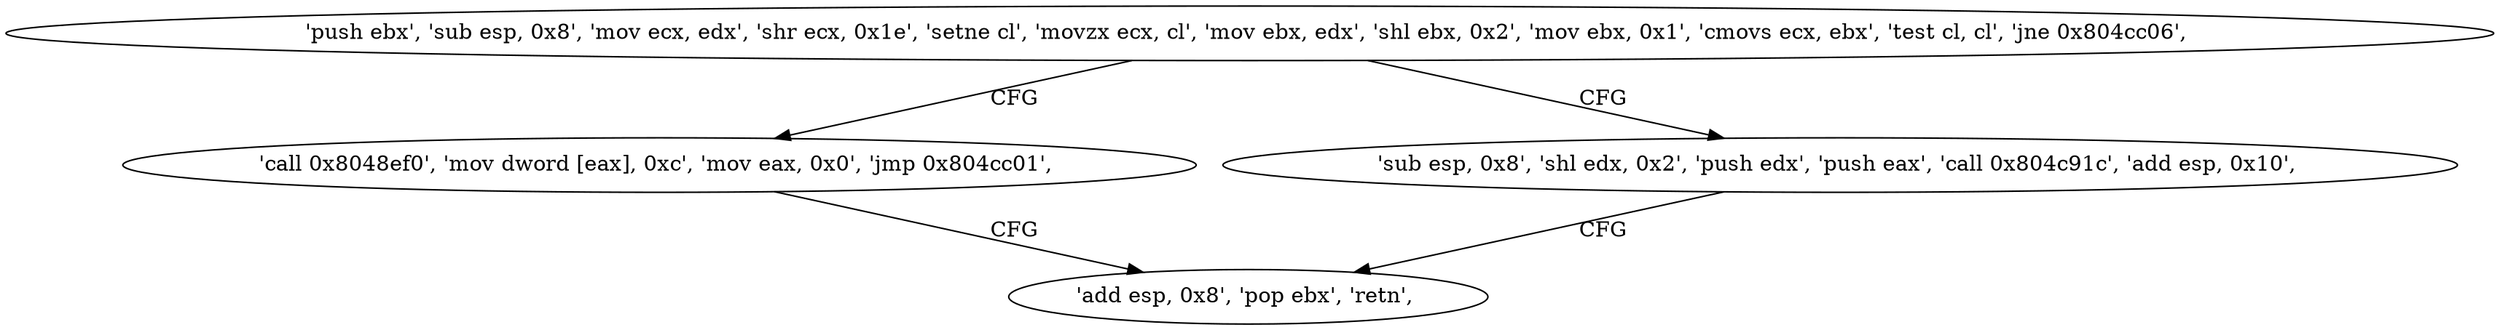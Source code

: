 digraph "func" {
"134532049" [label = "'push ebx', 'sub esp, 0x8', 'mov ecx, edx', 'shr ecx, 0x1e', 'setne cl', 'movzx ecx, cl', 'mov ebx, edx', 'shl ebx, 0x2', 'mov ebx, 0x1', 'cmovs ecx, ebx', 'test cl, cl', 'jne 0x804cc06', " ]
"134532102" [label = "'call 0x8048ef0', 'mov dword [eax], 0xc', 'mov eax, 0x0', 'jmp 0x804cc01', " ]
"134532081" [label = "'sub esp, 0x8', 'shl edx, 0x2', 'push edx', 'push eax', 'call 0x804c91c', 'add esp, 0x10', " ]
"134532097" [label = "'add esp, 0x8', 'pop ebx', 'retn', " ]
"134532049" -> "134532102" [ label = "CFG" ]
"134532049" -> "134532081" [ label = "CFG" ]
"134532102" -> "134532097" [ label = "CFG" ]
"134532081" -> "134532097" [ label = "CFG" ]
}
